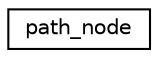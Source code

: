 digraph "Graphical Class Hierarchy"
{
 // LATEX_PDF_SIZE
  edge [fontname="Helvetica",fontsize="10",labelfontname="Helvetica",labelfontsize="10"];
  node [fontname="Helvetica",fontsize="10",shape=record];
  rankdir="LR";
  Node0 [label="path_node",height=0.2,width=0.4,color="black", fillcolor="white", style="filled",URL="$structpath__node.html",tooltip=" "];
}

